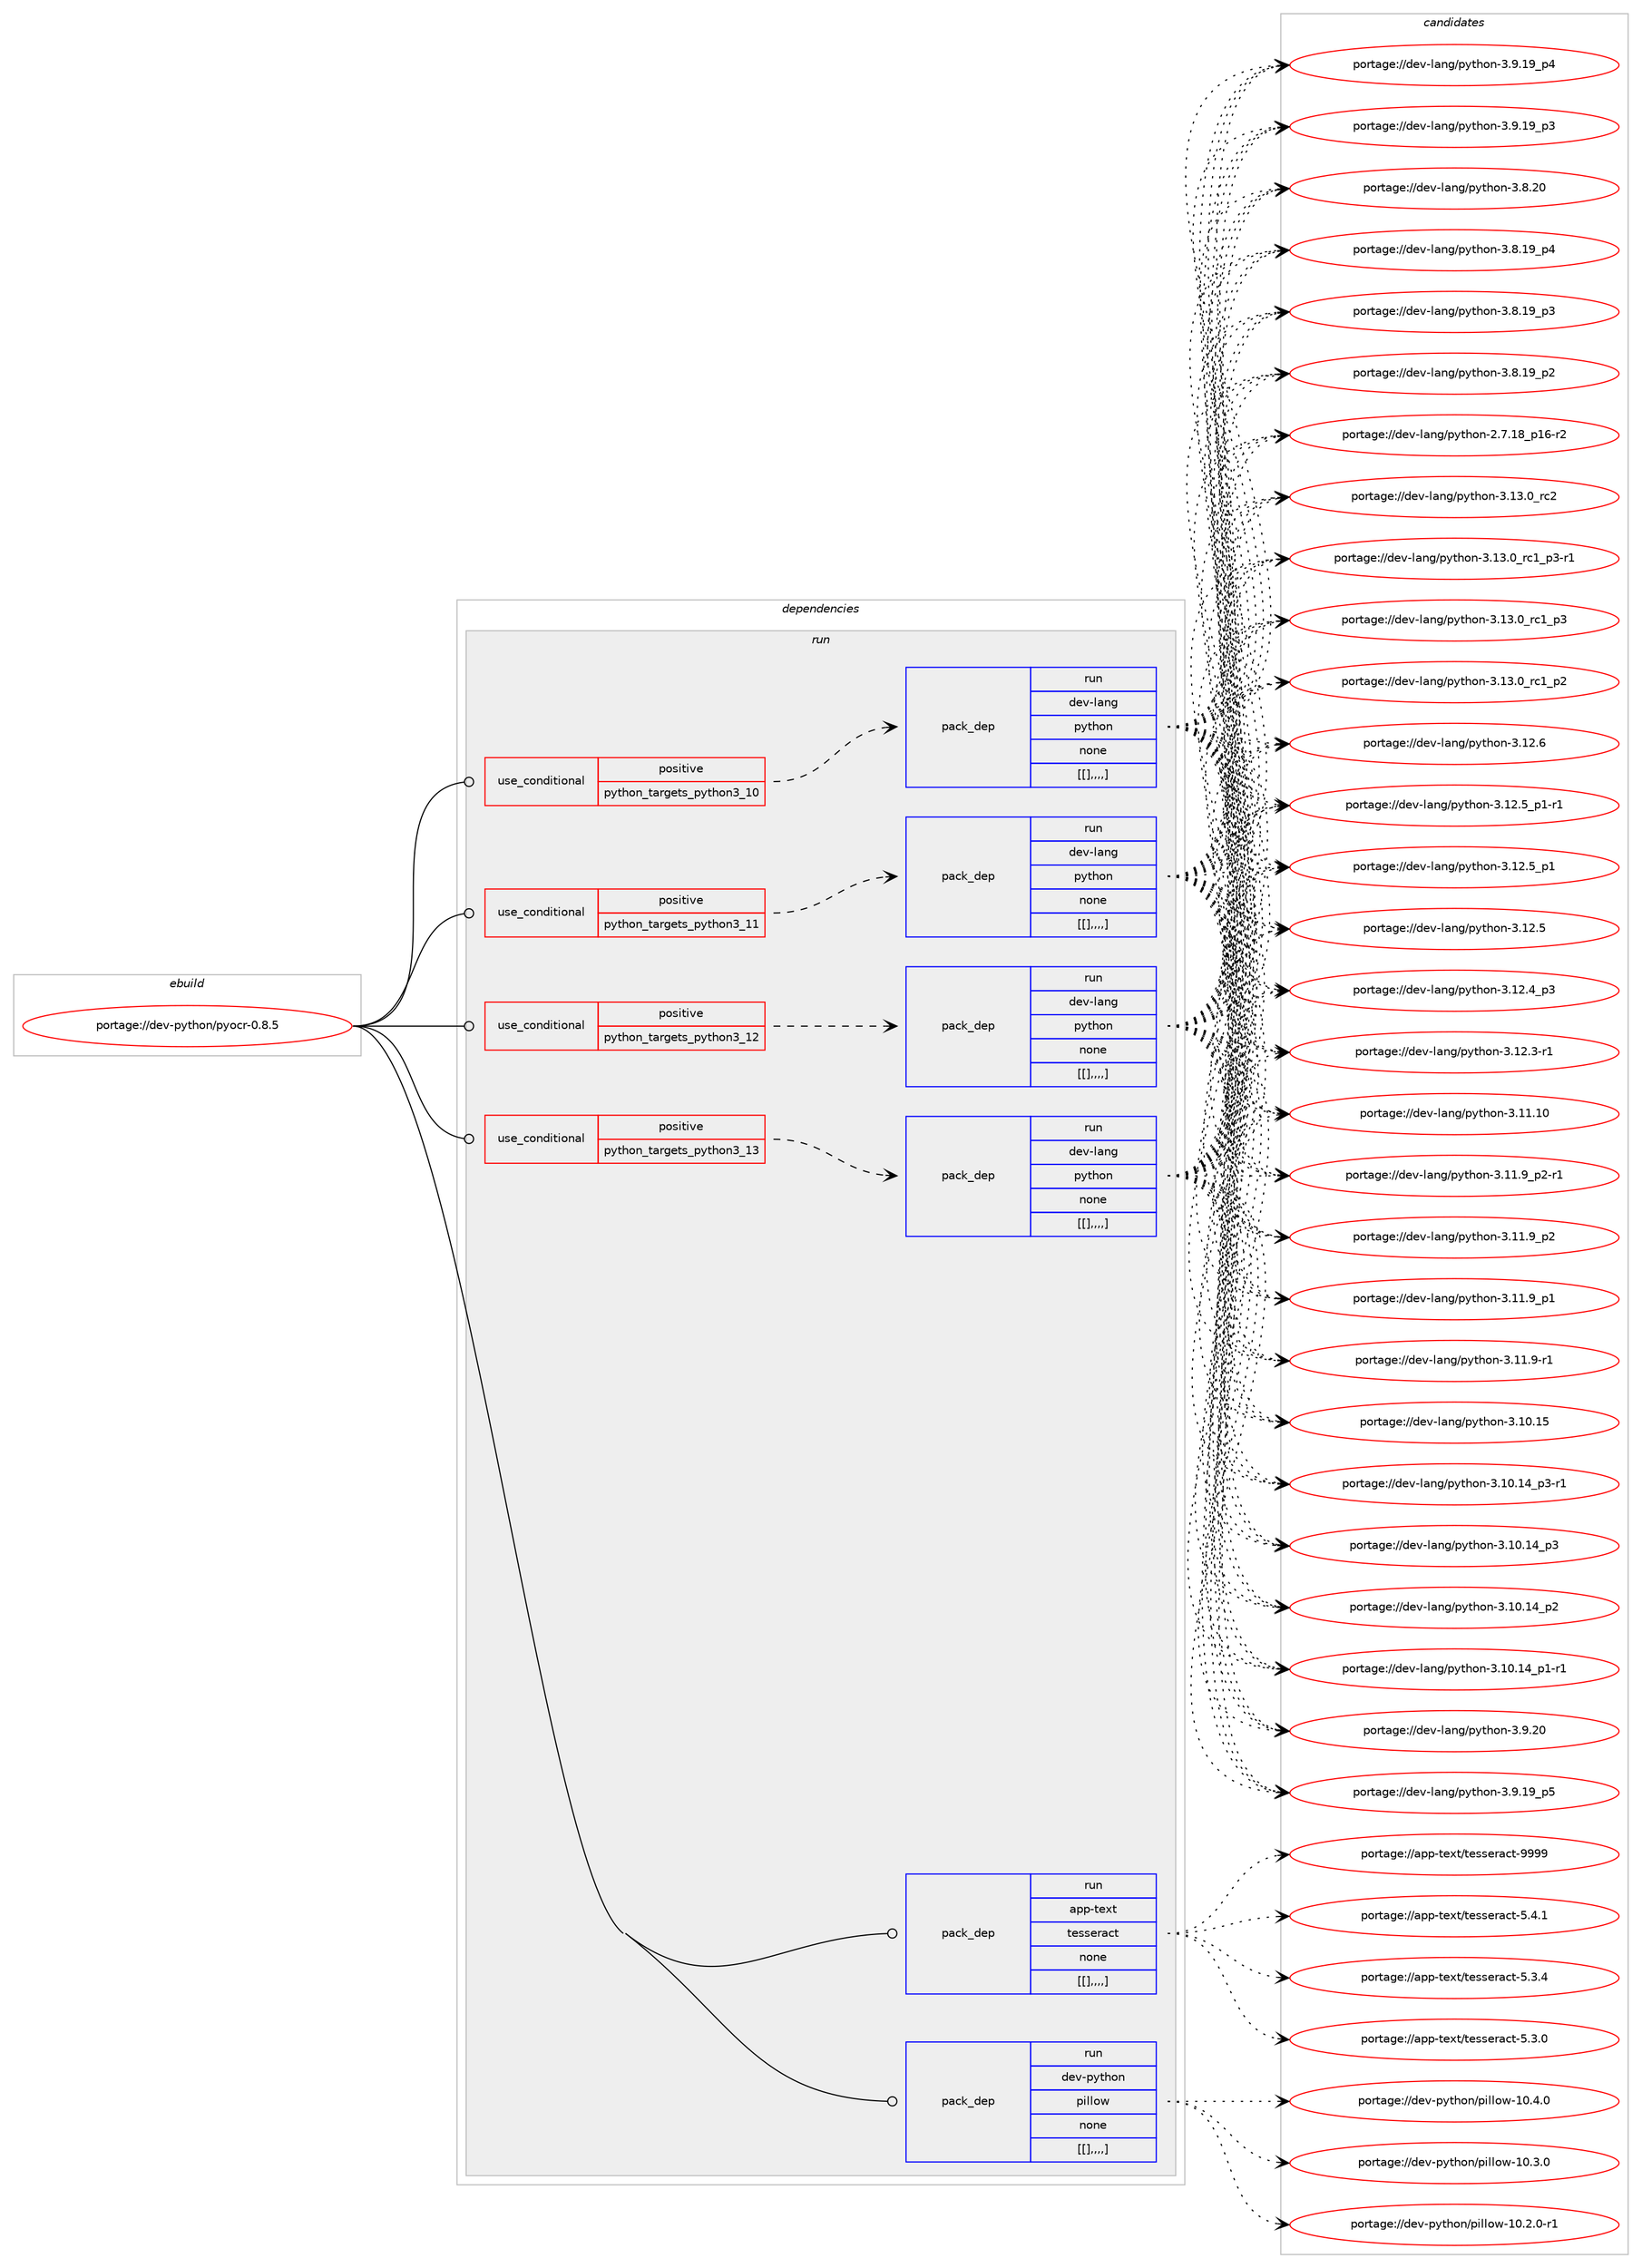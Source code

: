 digraph prolog {

# *************
# Graph options
# *************

newrank=true;
concentrate=true;
compound=true;
graph [rankdir=LR,fontname=Helvetica,fontsize=10,ranksep=1.5];#, ranksep=2.5, nodesep=0.2];
edge  [arrowhead=vee];
node  [fontname=Helvetica,fontsize=10];

# **********
# The ebuild
# **********

subgraph cluster_leftcol {
color=gray;
label=<<i>ebuild</i>>;
id [label="portage://dev-python/pyocr-0.8.5", color=red, width=4, href="../dev-python/pyocr-0.8.5.svg"];
}

# ****************
# The dependencies
# ****************

subgraph cluster_midcol {
color=gray;
label=<<i>dependencies</i>>;
subgraph cluster_compile {
fillcolor="#eeeeee";
style=filled;
label=<<i>compile</i>>;
}
subgraph cluster_compileandrun {
fillcolor="#eeeeee";
style=filled;
label=<<i>compile and run</i>>;
}
subgraph cluster_run {
fillcolor="#eeeeee";
style=filled;
label=<<i>run</i>>;
subgraph cond38054 {
dependency158858 [label=<<TABLE BORDER="0" CELLBORDER="1" CELLSPACING="0" CELLPADDING="4"><TR><TD ROWSPAN="3" CELLPADDING="10">use_conditional</TD></TR><TR><TD>positive</TD></TR><TR><TD>python_targets_python3_10</TD></TR></TABLE>>, shape=none, color=red];
subgraph pack119576 {
dependency158859 [label=<<TABLE BORDER="0" CELLBORDER="1" CELLSPACING="0" CELLPADDING="4" WIDTH="220"><TR><TD ROWSPAN="6" CELLPADDING="30">pack_dep</TD></TR><TR><TD WIDTH="110">run</TD></TR><TR><TD>dev-lang</TD></TR><TR><TD>python</TD></TR><TR><TD>none</TD></TR><TR><TD>[[],,,,]</TD></TR></TABLE>>, shape=none, color=blue];
}
dependency158858:e -> dependency158859:w [weight=20,style="dashed",arrowhead="vee"];
}
id:e -> dependency158858:w [weight=20,style="solid",arrowhead="odot"];
subgraph cond38055 {
dependency158860 [label=<<TABLE BORDER="0" CELLBORDER="1" CELLSPACING="0" CELLPADDING="4"><TR><TD ROWSPAN="3" CELLPADDING="10">use_conditional</TD></TR><TR><TD>positive</TD></TR><TR><TD>python_targets_python3_11</TD></TR></TABLE>>, shape=none, color=red];
subgraph pack119577 {
dependency158861 [label=<<TABLE BORDER="0" CELLBORDER="1" CELLSPACING="0" CELLPADDING="4" WIDTH="220"><TR><TD ROWSPAN="6" CELLPADDING="30">pack_dep</TD></TR><TR><TD WIDTH="110">run</TD></TR><TR><TD>dev-lang</TD></TR><TR><TD>python</TD></TR><TR><TD>none</TD></TR><TR><TD>[[],,,,]</TD></TR></TABLE>>, shape=none, color=blue];
}
dependency158860:e -> dependency158861:w [weight=20,style="dashed",arrowhead="vee"];
}
id:e -> dependency158860:w [weight=20,style="solid",arrowhead="odot"];
subgraph cond38056 {
dependency158862 [label=<<TABLE BORDER="0" CELLBORDER="1" CELLSPACING="0" CELLPADDING="4"><TR><TD ROWSPAN="3" CELLPADDING="10">use_conditional</TD></TR><TR><TD>positive</TD></TR><TR><TD>python_targets_python3_12</TD></TR></TABLE>>, shape=none, color=red];
subgraph pack119578 {
dependency158863 [label=<<TABLE BORDER="0" CELLBORDER="1" CELLSPACING="0" CELLPADDING="4" WIDTH="220"><TR><TD ROWSPAN="6" CELLPADDING="30">pack_dep</TD></TR><TR><TD WIDTH="110">run</TD></TR><TR><TD>dev-lang</TD></TR><TR><TD>python</TD></TR><TR><TD>none</TD></TR><TR><TD>[[],,,,]</TD></TR></TABLE>>, shape=none, color=blue];
}
dependency158862:e -> dependency158863:w [weight=20,style="dashed",arrowhead="vee"];
}
id:e -> dependency158862:w [weight=20,style="solid",arrowhead="odot"];
subgraph cond38057 {
dependency158864 [label=<<TABLE BORDER="0" CELLBORDER="1" CELLSPACING="0" CELLPADDING="4"><TR><TD ROWSPAN="3" CELLPADDING="10">use_conditional</TD></TR><TR><TD>positive</TD></TR><TR><TD>python_targets_python3_13</TD></TR></TABLE>>, shape=none, color=red];
subgraph pack119579 {
dependency158865 [label=<<TABLE BORDER="0" CELLBORDER="1" CELLSPACING="0" CELLPADDING="4" WIDTH="220"><TR><TD ROWSPAN="6" CELLPADDING="30">pack_dep</TD></TR><TR><TD WIDTH="110">run</TD></TR><TR><TD>dev-lang</TD></TR><TR><TD>python</TD></TR><TR><TD>none</TD></TR><TR><TD>[[],,,,]</TD></TR></TABLE>>, shape=none, color=blue];
}
dependency158864:e -> dependency158865:w [weight=20,style="dashed",arrowhead="vee"];
}
id:e -> dependency158864:w [weight=20,style="solid",arrowhead="odot"];
subgraph pack119580 {
dependency158866 [label=<<TABLE BORDER="0" CELLBORDER="1" CELLSPACING="0" CELLPADDING="4" WIDTH="220"><TR><TD ROWSPAN="6" CELLPADDING="30">pack_dep</TD></TR><TR><TD WIDTH="110">run</TD></TR><TR><TD>app-text</TD></TR><TR><TD>tesseract</TD></TR><TR><TD>none</TD></TR><TR><TD>[[],,,,]</TD></TR></TABLE>>, shape=none, color=blue];
}
id:e -> dependency158866:w [weight=20,style="solid",arrowhead="odot"];
subgraph pack119581 {
dependency158867 [label=<<TABLE BORDER="0" CELLBORDER="1" CELLSPACING="0" CELLPADDING="4" WIDTH="220"><TR><TD ROWSPAN="6" CELLPADDING="30">pack_dep</TD></TR><TR><TD WIDTH="110">run</TD></TR><TR><TD>dev-python</TD></TR><TR><TD>pillow</TD></TR><TR><TD>none</TD></TR><TR><TD>[[],,,,]</TD></TR></TABLE>>, shape=none, color=blue];
}
id:e -> dependency158867:w [weight=20,style="solid",arrowhead="odot"];
}
}

# **************
# The candidates
# **************

subgraph cluster_choices {
rank=same;
color=gray;
label=<<i>candidates</i>>;

subgraph choice119576 {
color=black;
nodesep=1;
choice10010111845108971101034711212111610411111045514649514648951149950 [label="portage://dev-lang/python-3.13.0_rc2", color=red, width=4,href="../dev-lang/python-3.13.0_rc2.svg"];
choice1001011184510897110103471121211161041111104551464951464895114994995112514511449 [label="portage://dev-lang/python-3.13.0_rc1_p3-r1", color=red, width=4,href="../dev-lang/python-3.13.0_rc1_p3-r1.svg"];
choice100101118451089711010347112121116104111110455146495146489511499499511251 [label="portage://dev-lang/python-3.13.0_rc1_p3", color=red, width=4,href="../dev-lang/python-3.13.0_rc1_p3.svg"];
choice100101118451089711010347112121116104111110455146495146489511499499511250 [label="portage://dev-lang/python-3.13.0_rc1_p2", color=red, width=4,href="../dev-lang/python-3.13.0_rc1_p2.svg"];
choice10010111845108971101034711212111610411111045514649504654 [label="portage://dev-lang/python-3.12.6", color=red, width=4,href="../dev-lang/python-3.12.6.svg"];
choice1001011184510897110103471121211161041111104551464950465395112494511449 [label="portage://dev-lang/python-3.12.5_p1-r1", color=red, width=4,href="../dev-lang/python-3.12.5_p1-r1.svg"];
choice100101118451089711010347112121116104111110455146495046539511249 [label="portage://dev-lang/python-3.12.5_p1", color=red, width=4,href="../dev-lang/python-3.12.5_p1.svg"];
choice10010111845108971101034711212111610411111045514649504653 [label="portage://dev-lang/python-3.12.5", color=red, width=4,href="../dev-lang/python-3.12.5.svg"];
choice100101118451089711010347112121116104111110455146495046529511251 [label="portage://dev-lang/python-3.12.4_p3", color=red, width=4,href="../dev-lang/python-3.12.4_p3.svg"];
choice100101118451089711010347112121116104111110455146495046514511449 [label="portage://dev-lang/python-3.12.3-r1", color=red, width=4,href="../dev-lang/python-3.12.3-r1.svg"];
choice1001011184510897110103471121211161041111104551464949464948 [label="portage://dev-lang/python-3.11.10", color=red, width=4,href="../dev-lang/python-3.11.10.svg"];
choice1001011184510897110103471121211161041111104551464949465795112504511449 [label="portage://dev-lang/python-3.11.9_p2-r1", color=red, width=4,href="../dev-lang/python-3.11.9_p2-r1.svg"];
choice100101118451089711010347112121116104111110455146494946579511250 [label="portage://dev-lang/python-3.11.9_p2", color=red, width=4,href="../dev-lang/python-3.11.9_p2.svg"];
choice100101118451089711010347112121116104111110455146494946579511249 [label="portage://dev-lang/python-3.11.9_p1", color=red, width=4,href="../dev-lang/python-3.11.9_p1.svg"];
choice100101118451089711010347112121116104111110455146494946574511449 [label="portage://dev-lang/python-3.11.9-r1", color=red, width=4,href="../dev-lang/python-3.11.9-r1.svg"];
choice1001011184510897110103471121211161041111104551464948464953 [label="portage://dev-lang/python-3.10.15", color=red, width=4,href="../dev-lang/python-3.10.15.svg"];
choice100101118451089711010347112121116104111110455146494846495295112514511449 [label="portage://dev-lang/python-3.10.14_p3-r1", color=red, width=4,href="../dev-lang/python-3.10.14_p3-r1.svg"];
choice10010111845108971101034711212111610411111045514649484649529511251 [label="portage://dev-lang/python-3.10.14_p3", color=red, width=4,href="../dev-lang/python-3.10.14_p3.svg"];
choice10010111845108971101034711212111610411111045514649484649529511250 [label="portage://dev-lang/python-3.10.14_p2", color=red, width=4,href="../dev-lang/python-3.10.14_p2.svg"];
choice100101118451089711010347112121116104111110455146494846495295112494511449 [label="portage://dev-lang/python-3.10.14_p1-r1", color=red, width=4,href="../dev-lang/python-3.10.14_p1-r1.svg"];
choice10010111845108971101034711212111610411111045514657465048 [label="portage://dev-lang/python-3.9.20", color=red, width=4,href="../dev-lang/python-3.9.20.svg"];
choice100101118451089711010347112121116104111110455146574649579511253 [label="portage://dev-lang/python-3.9.19_p5", color=red, width=4,href="../dev-lang/python-3.9.19_p5.svg"];
choice100101118451089711010347112121116104111110455146574649579511252 [label="portage://dev-lang/python-3.9.19_p4", color=red, width=4,href="../dev-lang/python-3.9.19_p4.svg"];
choice100101118451089711010347112121116104111110455146574649579511251 [label="portage://dev-lang/python-3.9.19_p3", color=red, width=4,href="../dev-lang/python-3.9.19_p3.svg"];
choice10010111845108971101034711212111610411111045514656465048 [label="portage://dev-lang/python-3.8.20", color=red, width=4,href="../dev-lang/python-3.8.20.svg"];
choice100101118451089711010347112121116104111110455146564649579511252 [label="portage://dev-lang/python-3.8.19_p4", color=red, width=4,href="../dev-lang/python-3.8.19_p4.svg"];
choice100101118451089711010347112121116104111110455146564649579511251 [label="portage://dev-lang/python-3.8.19_p3", color=red, width=4,href="../dev-lang/python-3.8.19_p3.svg"];
choice100101118451089711010347112121116104111110455146564649579511250 [label="portage://dev-lang/python-3.8.19_p2", color=red, width=4,href="../dev-lang/python-3.8.19_p2.svg"];
choice100101118451089711010347112121116104111110455046554649569511249544511450 [label="portage://dev-lang/python-2.7.18_p16-r2", color=red, width=4,href="../dev-lang/python-2.7.18_p16-r2.svg"];
dependency158859:e -> choice10010111845108971101034711212111610411111045514649514648951149950:w [style=dotted,weight="100"];
dependency158859:e -> choice1001011184510897110103471121211161041111104551464951464895114994995112514511449:w [style=dotted,weight="100"];
dependency158859:e -> choice100101118451089711010347112121116104111110455146495146489511499499511251:w [style=dotted,weight="100"];
dependency158859:e -> choice100101118451089711010347112121116104111110455146495146489511499499511250:w [style=dotted,weight="100"];
dependency158859:e -> choice10010111845108971101034711212111610411111045514649504654:w [style=dotted,weight="100"];
dependency158859:e -> choice1001011184510897110103471121211161041111104551464950465395112494511449:w [style=dotted,weight="100"];
dependency158859:e -> choice100101118451089711010347112121116104111110455146495046539511249:w [style=dotted,weight="100"];
dependency158859:e -> choice10010111845108971101034711212111610411111045514649504653:w [style=dotted,weight="100"];
dependency158859:e -> choice100101118451089711010347112121116104111110455146495046529511251:w [style=dotted,weight="100"];
dependency158859:e -> choice100101118451089711010347112121116104111110455146495046514511449:w [style=dotted,weight="100"];
dependency158859:e -> choice1001011184510897110103471121211161041111104551464949464948:w [style=dotted,weight="100"];
dependency158859:e -> choice1001011184510897110103471121211161041111104551464949465795112504511449:w [style=dotted,weight="100"];
dependency158859:e -> choice100101118451089711010347112121116104111110455146494946579511250:w [style=dotted,weight="100"];
dependency158859:e -> choice100101118451089711010347112121116104111110455146494946579511249:w [style=dotted,weight="100"];
dependency158859:e -> choice100101118451089711010347112121116104111110455146494946574511449:w [style=dotted,weight="100"];
dependency158859:e -> choice1001011184510897110103471121211161041111104551464948464953:w [style=dotted,weight="100"];
dependency158859:e -> choice100101118451089711010347112121116104111110455146494846495295112514511449:w [style=dotted,weight="100"];
dependency158859:e -> choice10010111845108971101034711212111610411111045514649484649529511251:w [style=dotted,weight="100"];
dependency158859:e -> choice10010111845108971101034711212111610411111045514649484649529511250:w [style=dotted,weight="100"];
dependency158859:e -> choice100101118451089711010347112121116104111110455146494846495295112494511449:w [style=dotted,weight="100"];
dependency158859:e -> choice10010111845108971101034711212111610411111045514657465048:w [style=dotted,weight="100"];
dependency158859:e -> choice100101118451089711010347112121116104111110455146574649579511253:w [style=dotted,weight="100"];
dependency158859:e -> choice100101118451089711010347112121116104111110455146574649579511252:w [style=dotted,weight="100"];
dependency158859:e -> choice100101118451089711010347112121116104111110455146574649579511251:w [style=dotted,weight="100"];
dependency158859:e -> choice10010111845108971101034711212111610411111045514656465048:w [style=dotted,weight="100"];
dependency158859:e -> choice100101118451089711010347112121116104111110455146564649579511252:w [style=dotted,weight="100"];
dependency158859:e -> choice100101118451089711010347112121116104111110455146564649579511251:w [style=dotted,weight="100"];
dependency158859:e -> choice100101118451089711010347112121116104111110455146564649579511250:w [style=dotted,weight="100"];
dependency158859:e -> choice100101118451089711010347112121116104111110455046554649569511249544511450:w [style=dotted,weight="100"];
}
subgraph choice119577 {
color=black;
nodesep=1;
choice10010111845108971101034711212111610411111045514649514648951149950 [label="portage://dev-lang/python-3.13.0_rc2", color=red, width=4,href="../dev-lang/python-3.13.0_rc2.svg"];
choice1001011184510897110103471121211161041111104551464951464895114994995112514511449 [label="portage://dev-lang/python-3.13.0_rc1_p3-r1", color=red, width=4,href="../dev-lang/python-3.13.0_rc1_p3-r1.svg"];
choice100101118451089711010347112121116104111110455146495146489511499499511251 [label="portage://dev-lang/python-3.13.0_rc1_p3", color=red, width=4,href="../dev-lang/python-3.13.0_rc1_p3.svg"];
choice100101118451089711010347112121116104111110455146495146489511499499511250 [label="portage://dev-lang/python-3.13.0_rc1_p2", color=red, width=4,href="../dev-lang/python-3.13.0_rc1_p2.svg"];
choice10010111845108971101034711212111610411111045514649504654 [label="portage://dev-lang/python-3.12.6", color=red, width=4,href="../dev-lang/python-3.12.6.svg"];
choice1001011184510897110103471121211161041111104551464950465395112494511449 [label="portage://dev-lang/python-3.12.5_p1-r1", color=red, width=4,href="../dev-lang/python-3.12.5_p1-r1.svg"];
choice100101118451089711010347112121116104111110455146495046539511249 [label="portage://dev-lang/python-3.12.5_p1", color=red, width=4,href="../dev-lang/python-3.12.5_p1.svg"];
choice10010111845108971101034711212111610411111045514649504653 [label="portage://dev-lang/python-3.12.5", color=red, width=4,href="../dev-lang/python-3.12.5.svg"];
choice100101118451089711010347112121116104111110455146495046529511251 [label="portage://dev-lang/python-3.12.4_p3", color=red, width=4,href="../dev-lang/python-3.12.4_p3.svg"];
choice100101118451089711010347112121116104111110455146495046514511449 [label="portage://dev-lang/python-3.12.3-r1", color=red, width=4,href="../dev-lang/python-3.12.3-r1.svg"];
choice1001011184510897110103471121211161041111104551464949464948 [label="portage://dev-lang/python-3.11.10", color=red, width=4,href="../dev-lang/python-3.11.10.svg"];
choice1001011184510897110103471121211161041111104551464949465795112504511449 [label="portage://dev-lang/python-3.11.9_p2-r1", color=red, width=4,href="../dev-lang/python-3.11.9_p2-r1.svg"];
choice100101118451089711010347112121116104111110455146494946579511250 [label="portage://dev-lang/python-3.11.9_p2", color=red, width=4,href="../dev-lang/python-3.11.9_p2.svg"];
choice100101118451089711010347112121116104111110455146494946579511249 [label="portage://dev-lang/python-3.11.9_p1", color=red, width=4,href="../dev-lang/python-3.11.9_p1.svg"];
choice100101118451089711010347112121116104111110455146494946574511449 [label="portage://dev-lang/python-3.11.9-r1", color=red, width=4,href="../dev-lang/python-3.11.9-r1.svg"];
choice1001011184510897110103471121211161041111104551464948464953 [label="portage://dev-lang/python-3.10.15", color=red, width=4,href="../dev-lang/python-3.10.15.svg"];
choice100101118451089711010347112121116104111110455146494846495295112514511449 [label="portage://dev-lang/python-3.10.14_p3-r1", color=red, width=4,href="../dev-lang/python-3.10.14_p3-r1.svg"];
choice10010111845108971101034711212111610411111045514649484649529511251 [label="portage://dev-lang/python-3.10.14_p3", color=red, width=4,href="../dev-lang/python-3.10.14_p3.svg"];
choice10010111845108971101034711212111610411111045514649484649529511250 [label="portage://dev-lang/python-3.10.14_p2", color=red, width=4,href="../dev-lang/python-3.10.14_p2.svg"];
choice100101118451089711010347112121116104111110455146494846495295112494511449 [label="portage://dev-lang/python-3.10.14_p1-r1", color=red, width=4,href="../dev-lang/python-3.10.14_p1-r1.svg"];
choice10010111845108971101034711212111610411111045514657465048 [label="portage://dev-lang/python-3.9.20", color=red, width=4,href="../dev-lang/python-3.9.20.svg"];
choice100101118451089711010347112121116104111110455146574649579511253 [label="portage://dev-lang/python-3.9.19_p5", color=red, width=4,href="../dev-lang/python-3.9.19_p5.svg"];
choice100101118451089711010347112121116104111110455146574649579511252 [label="portage://dev-lang/python-3.9.19_p4", color=red, width=4,href="../dev-lang/python-3.9.19_p4.svg"];
choice100101118451089711010347112121116104111110455146574649579511251 [label="portage://dev-lang/python-3.9.19_p3", color=red, width=4,href="../dev-lang/python-3.9.19_p3.svg"];
choice10010111845108971101034711212111610411111045514656465048 [label="portage://dev-lang/python-3.8.20", color=red, width=4,href="../dev-lang/python-3.8.20.svg"];
choice100101118451089711010347112121116104111110455146564649579511252 [label="portage://dev-lang/python-3.8.19_p4", color=red, width=4,href="../dev-lang/python-3.8.19_p4.svg"];
choice100101118451089711010347112121116104111110455146564649579511251 [label="portage://dev-lang/python-3.8.19_p3", color=red, width=4,href="../dev-lang/python-3.8.19_p3.svg"];
choice100101118451089711010347112121116104111110455146564649579511250 [label="portage://dev-lang/python-3.8.19_p2", color=red, width=4,href="../dev-lang/python-3.8.19_p2.svg"];
choice100101118451089711010347112121116104111110455046554649569511249544511450 [label="portage://dev-lang/python-2.7.18_p16-r2", color=red, width=4,href="../dev-lang/python-2.7.18_p16-r2.svg"];
dependency158861:e -> choice10010111845108971101034711212111610411111045514649514648951149950:w [style=dotted,weight="100"];
dependency158861:e -> choice1001011184510897110103471121211161041111104551464951464895114994995112514511449:w [style=dotted,weight="100"];
dependency158861:e -> choice100101118451089711010347112121116104111110455146495146489511499499511251:w [style=dotted,weight="100"];
dependency158861:e -> choice100101118451089711010347112121116104111110455146495146489511499499511250:w [style=dotted,weight="100"];
dependency158861:e -> choice10010111845108971101034711212111610411111045514649504654:w [style=dotted,weight="100"];
dependency158861:e -> choice1001011184510897110103471121211161041111104551464950465395112494511449:w [style=dotted,weight="100"];
dependency158861:e -> choice100101118451089711010347112121116104111110455146495046539511249:w [style=dotted,weight="100"];
dependency158861:e -> choice10010111845108971101034711212111610411111045514649504653:w [style=dotted,weight="100"];
dependency158861:e -> choice100101118451089711010347112121116104111110455146495046529511251:w [style=dotted,weight="100"];
dependency158861:e -> choice100101118451089711010347112121116104111110455146495046514511449:w [style=dotted,weight="100"];
dependency158861:e -> choice1001011184510897110103471121211161041111104551464949464948:w [style=dotted,weight="100"];
dependency158861:e -> choice1001011184510897110103471121211161041111104551464949465795112504511449:w [style=dotted,weight="100"];
dependency158861:e -> choice100101118451089711010347112121116104111110455146494946579511250:w [style=dotted,weight="100"];
dependency158861:e -> choice100101118451089711010347112121116104111110455146494946579511249:w [style=dotted,weight="100"];
dependency158861:e -> choice100101118451089711010347112121116104111110455146494946574511449:w [style=dotted,weight="100"];
dependency158861:e -> choice1001011184510897110103471121211161041111104551464948464953:w [style=dotted,weight="100"];
dependency158861:e -> choice100101118451089711010347112121116104111110455146494846495295112514511449:w [style=dotted,weight="100"];
dependency158861:e -> choice10010111845108971101034711212111610411111045514649484649529511251:w [style=dotted,weight="100"];
dependency158861:e -> choice10010111845108971101034711212111610411111045514649484649529511250:w [style=dotted,weight="100"];
dependency158861:e -> choice100101118451089711010347112121116104111110455146494846495295112494511449:w [style=dotted,weight="100"];
dependency158861:e -> choice10010111845108971101034711212111610411111045514657465048:w [style=dotted,weight="100"];
dependency158861:e -> choice100101118451089711010347112121116104111110455146574649579511253:w [style=dotted,weight="100"];
dependency158861:e -> choice100101118451089711010347112121116104111110455146574649579511252:w [style=dotted,weight="100"];
dependency158861:e -> choice100101118451089711010347112121116104111110455146574649579511251:w [style=dotted,weight="100"];
dependency158861:e -> choice10010111845108971101034711212111610411111045514656465048:w [style=dotted,weight="100"];
dependency158861:e -> choice100101118451089711010347112121116104111110455146564649579511252:w [style=dotted,weight="100"];
dependency158861:e -> choice100101118451089711010347112121116104111110455146564649579511251:w [style=dotted,weight="100"];
dependency158861:e -> choice100101118451089711010347112121116104111110455146564649579511250:w [style=dotted,weight="100"];
dependency158861:e -> choice100101118451089711010347112121116104111110455046554649569511249544511450:w [style=dotted,weight="100"];
}
subgraph choice119578 {
color=black;
nodesep=1;
choice10010111845108971101034711212111610411111045514649514648951149950 [label="portage://dev-lang/python-3.13.0_rc2", color=red, width=4,href="../dev-lang/python-3.13.0_rc2.svg"];
choice1001011184510897110103471121211161041111104551464951464895114994995112514511449 [label="portage://dev-lang/python-3.13.0_rc1_p3-r1", color=red, width=4,href="../dev-lang/python-3.13.0_rc1_p3-r1.svg"];
choice100101118451089711010347112121116104111110455146495146489511499499511251 [label="portage://dev-lang/python-3.13.0_rc1_p3", color=red, width=4,href="../dev-lang/python-3.13.0_rc1_p3.svg"];
choice100101118451089711010347112121116104111110455146495146489511499499511250 [label="portage://dev-lang/python-3.13.0_rc1_p2", color=red, width=4,href="../dev-lang/python-3.13.0_rc1_p2.svg"];
choice10010111845108971101034711212111610411111045514649504654 [label="portage://dev-lang/python-3.12.6", color=red, width=4,href="../dev-lang/python-3.12.6.svg"];
choice1001011184510897110103471121211161041111104551464950465395112494511449 [label="portage://dev-lang/python-3.12.5_p1-r1", color=red, width=4,href="../dev-lang/python-3.12.5_p1-r1.svg"];
choice100101118451089711010347112121116104111110455146495046539511249 [label="portage://dev-lang/python-3.12.5_p1", color=red, width=4,href="../dev-lang/python-3.12.5_p1.svg"];
choice10010111845108971101034711212111610411111045514649504653 [label="portage://dev-lang/python-3.12.5", color=red, width=4,href="../dev-lang/python-3.12.5.svg"];
choice100101118451089711010347112121116104111110455146495046529511251 [label="portage://dev-lang/python-3.12.4_p3", color=red, width=4,href="../dev-lang/python-3.12.4_p3.svg"];
choice100101118451089711010347112121116104111110455146495046514511449 [label="portage://dev-lang/python-3.12.3-r1", color=red, width=4,href="../dev-lang/python-3.12.3-r1.svg"];
choice1001011184510897110103471121211161041111104551464949464948 [label="portage://dev-lang/python-3.11.10", color=red, width=4,href="../dev-lang/python-3.11.10.svg"];
choice1001011184510897110103471121211161041111104551464949465795112504511449 [label="portage://dev-lang/python-3.11.9_p2-r1", color=red, width=4,href="../dev-lang/python-3.11.9_p2-r1.svg"];
choice100101118451089711010347112121116104111110455146494946579511250 [label="portage://dev-lang/python-3.11.9_p2", color=red, width=4,href="../dev-lang/python-3.11.9_p2.svg"];
choice100101118451089711010347112121116104111110455146494946579511249 [label="portage://dev-lang/python-3.11.9_p1", color=red, width=4,href="../dev-lang/python-3.11.9_p1.svg"];
choice100101118451089711010347112121116104111110455146494946574511449 [label="portage://dev-lang/python-3.11.9-r1", color=red, width=4,href="../dev-lang/python-3.11.9-r1.svg"];
choice1001011184510897110103471121211161041111104551464948464953 [label="portage://dev-lang/python-3.10.15", color=red, width=4,href="../dev-lang/python-3.10.15.svg"];
choice100101118451089711010347112121116104111110455146494846495295112514511449 [label="portage://dev-lang/python-3.10.14_p3-r1", color=red, width=4,href="../dev-lang/python-3.10.14_p3-r1.svg"];
choice10010111845108971101034711212111610411111045514649484649529511251 [label="portage://dev-lang/python-3.10.14_p3", color=red, width=4,href="../dev-lang/python-3.10.14_p3.svg"];
choice10010111845108971101034711212111610411111045514649484649529511250 [label="portage://dev-lang/python-3.10.14_p2", color=red, width=4,href="../dev-lang/python-3.10.14_p2.svg"];
choice100101118451089711010347112121116104111110455146494846495295112494511449 [label="portage://dev-lang/python-3.10.14_p1-r1", color=red, width=4,href="../dev-lang/python-3.10.14_p1-r1.svg"];
choice10010111845108971101034711212111610411111045514657465048 [label="portage://dev-lang/python-3.9.20", color=red, width=4,href="../dev-lang/python-3.9.20.svg"];
choice100101118451089711010347112121116104111110455146574649579511253 [label="portage://dev-lang/python-3.9.19_p5", color=red, width=4,href="../dev-lang/python-3.9.19_p5.svg"];
choice100101118451089711010347112121116104111110455146574649579511252 [label="portage://dev-lang/python-3.9.19_p4", color=red, width=4,href="../dev-lang/python-3.9.19_p4.svg"];
choice100101118451089711010347112121116104111110455146574649579511251 [label="portage://dev-lang/python-3.9.19_p3", color=red, width=4,href="../dev-lang/python-3.9.19_p3.svg"];
choice10010111845108971101034711212111610411111045514656465048 [label="portage://dev-lang/python-3.8.20", color=red, width=4,href="../dev-lang/python-3.8.20.svg"];
choice100101118451089711010347112121116104111110455146564649579511252 [label="portage://dev-lang/python-3.8.19_p4", color=red, width=4,href="../dev-lang/python-3.8.19_p4.svg"];
choice100101118451089711010347112121116104111110455146564649579511251 [label="portage://dev-lang/python-3.8.19_p3", color=red, width=4,href="../dev-lang/python-3.8.19_p3.svg"];
choice100101118451089711010347112121116104111110455146564649579511250 [label="portage://dev-lang/python-3.8.19_p2", color=red, width=4,href="../dev-lang/python-3.8.19_p2.svg"];
choice100101118451089711010347112121116104111110455046554649569511249544511450 [label="portage://dev-lang/python-2.7.18_p16-r2", color=red, width=4,href="../dev-lang/python-2.7.18_p16-r2.svg"];
dependency158863:e -> choice10010111845108971101034711212111610411111045514649514648951149950:w [style=dotted,weight="100"];
dependency158863:e -> choice1001011184510897110103471121211161041111104551464951464895114994995112514511449:w [style=dotted,weight="100"];
dependency158863:e -> choice100101118451089711010347112121116104111110455146495146489511499499511251:w [style=dotted,weight="100"];
dependency158863:e -> choice100101118451089711010347112121116104111110455146495146489511499499511250:w [style=dotted,weight="100"];
dependency158863:e -> choice10010111845108971101034711212111610411111045514649504654:w [style=dotted,weight="100"];
dependency158863:e -> choice1001011184510897110103471121211161041111104551464950465395112494511449:w [style=dotted,weight="100"];
dependency158863:e -> choice100101118451089711010347112121116104111110455146495046539511249:w [style=dotted,weight="100"];
dependency158863:e -> choice10010111845108971101034711212111610411111045514649504653:w [style=dotted,weight="100"];
dependency158863:e -> choice100101118451089711010347112121116104111110455146495046529511251:w [style=dotted,weight="100"];
dependency158863:e -> choice100101118451089711010347112121116104111110455146495046514511449:w [style=dotted,weight="100"];
dependency158863:e -> choice1001011184510897110103471121211161041111104551464949464948:w [style=dotted,weight="100"];
dependency158863:e -> choice1001011184510897110103471121211161041111104551464949465795112504511449:w [style=dotted,weight="100"];
dependency158863:e -> choice100101118451089711010347112121116104111110455146494946579511250:w [style=dotted,weight="100"];
dependency158863:e -> choice100101118451089711010347112121116104111110455146494946579511249:w [style=dotted,weight="100"];
dependency158863:e -> choice100101118451089711010347112121116104111110455146494946574511449:w [style=dotted,weight="100"];
dependency158863:e -> choice1001011184510897110103471121211161041111104551464948464953:w [style=dotted,weight="100"];
dependency158863:e -> choice100101118451089711010347112121116104111110455146494846495295112514511449:w [style=dotted,weight="100"];
dependency158863:e -> choice10010111845108971101034711212111610411111045514649484649529511251:w [style=dotted,weight="100"];
dependency158863:e -> choice10010111845108971101034711212111610411111045514649484649529511250:w [style=dotted,weight="100"];
dependency158863:e -> choice100101118451089711010347112121116104111110455146494846495295112494511449:w [style=dotted,weight="100"];
dependency158863:e -> choice10010111845108971101034711212111610411111045514657465048:w [style=dotted,weight="100"];
dependency158863:e -> choice100101118451089711010347112121116104111110455146574649579511253:w [style=dotted,weight="100"];
dependency158863:e -> choice100101118451089711010347112121116104111110455146574649579511252:w [style=dotted,weight="100"];
dependency158863:e -> choice100101118451089711010347112121116104111110455146574649579511251:w [style=dotted,weight="100"];
dependency158863:e -> choice10010111845108971101034711212111610411111045514656465048:w [style=dotted,weight="100"];
dependency158863:e -> choice100101118451089711010347112121116104111110455146564649579511252:w [style=dotted,weight="100"];
dependency158863:e -> choice100101118451089711010347112121116104111110455146564649579511251:w [style=dotted,weight="100"];
dependency158863:e -> choice100101118451089711010347112121116104111110455146564649579511250:w [style=dotted,weight="100"];
dependency158863:e -> choice100101118451089711010347112121116104111110455046554649569511249544511450:w [style=dotted,weight="100"];
}
subgraph choice119579 {
color=black;
nodesep=1;
choice10010111845108971101034711212111610411111045514649514648951149950 [label="portage://dev-lang/python-3.13.0_rc2", color=red, width=4,href="../dev-lang/python-3.13.0_rc2.svg"];
choice1001011184510897110103471121211161041111104551464951464895114994995112514511449 [label="portage://dev-lang/python-3.13.0_rc1_p3-r1", color=red, width=4,href="../dev-lang/python-3.13.0_rc1_p3-r1.svg"];
choice100101118451089711010347112121116104111110455146495146489511499499511251 [label="portage://dev-lang/python-3.13.0_rc1_p3", color=red, width=4,href="../dev-lang/python-3.13.0_rc1_p3.svg"];
choice100101118451089711010347112121116104111110455146495146489511499499511250 [label="portage://dev-lang/python-3.13.0_rc1_p2", color=red, width=4,href="../dev-lang/python-3.13.0_rc1_p2.svg"];
choice10010111845108971101034711212111610411111045514649504654 [label="portage://dev-lang/python-3.12.6", color=red, width=4,href="../dev-lang/python-3.12.6.svg"];
choice1001011184510897110103471121211161041111104551464950465395112494511449 [label="portage://dev-lang/python-3.12.5_p1-r1", color=red, width=4,href="../dev-lang/python-3.12.5_p1-r1.svg"];
choice100101118451089711010347112121116104111110455146495046539511249 [label="portage://dev-lang/python-3.12.5_p1", color=red, width=4,href="../dev-lang/python-3.12.5_p1.svg"];
choice10010111845108971101034711212111610411111045514649504653 [label="portage://dev-lang/python-3.12.5", color=red, width=4,href="../dev-lang/python-3.12.5.svg"];
choice100101118451089711010347112121116104111110455146495046529511251 [label="portage://dev-lang/python-3.12.4_p3", color=red, width=4,href="../dev-lang/python-3.12.4_p3.svg"];
choice100101118451089711010347112121116104111110455146495046514511449 [label="portage://dev-lang/python-3.12.3-r1", color=red, width=4,href="../dev-lang/python-3.12.3-r1.svg"];
choice1001011184510897110103471121211161041111104551464949464948 [label="portage://dev-lang/python-3.11.10", color=red, width=4,href="../dev-lang/python-3.11.10.svg"];
choice1001011184510897110103471121211161041111104551464949465795112504511449 [label="portage://dev-lang/python-3.11.9_p2-r1", color=red, width=4,href="../dev-lang/python-3.11.9_p2-r1.svg"];
choice100101118451089711010347112121116104111110455146494946579511250 [label="portage://dev-lang/python-3.11.9_p2", color=red, width=4,href="../dev-lang/python-3.11.9_p2.svg"];
choice100101118451089711010347112121116104111110455146494946579511249 [label="portage://dev-lang/python-3.11.9_p1", color=red, width=4,href="../dev-lang/python-3.11.9_p1.svg"];
choice100101118451089711010347112121116104111110455146494946574511449 [label="portage://dev-lang/python-3.11.9-r1", color=red, width=4,href="../dev-lang/python-3.11.9-r1.svg"];
choice1001011184510897110103471121211161041111104551464948464953 [label="portage://dev-lang/python-3.10.15", color=red, width=4,href="../dev-lang/python-3.10.15.svg"];
choice100101118451089711010347112121116104111110455146494846495295112514511449 [label="portage://dev-lang/python-3.10.14_p3-r1", color=red, width=4,href="../dev-lang/python-3.10.14_p3-r1.svg"];
choice10010111845108971101034711212111610411111045514649484649529511251 [label="portage://dev-lang/python-3.10.14_p3", color=red, width=4,href="../dev-lang/python-3.10.14_p3.svg"];
choice10010111845108971101034711212111610411111045514649484649529511250 [label="portage://dev-lang/python-3.10.14_p2", color=red, width=4,href="../dev-lang/python-3.10.14_p2.svg"];
choice100101118451089711010347112121116104111110455146494846495295112494511449 [label="portage://dev-lang/python-3.10.14_p1-r1", color=red, width=4,href="../dev-lang/python-3.10.14_p1-r1.svg"];
choice10010111845108971101034711212111610411111045514657465048 [label="portage://dev-lang/python-3.9.20", color=red, width=4,href="../dev-lang/python-3.9.20.svg"];
choice100101118451089711010347112121116104111110455146574649579511253 [label="portage://dev-lang/python-3.9.19_p5", color=red, width=4,href="../dev-lang/python-3.9.19_p5.svg"];
choice100101118451089711010347112121116104111110455146574649579511252 [label="portage://dev-lang/python-3.9.19_p4", color=red, width=4,href="../dev-lang/python-3.9.19_p4.svg"];
choice100101118451089711010347112121116104111110455146574649579511251 [label="portage://dev-lang/python-3.9.19_p3", color=red, width=4,href="../dev-lang/python-3.9.19_p3.svg"];
choice10010111845108971101034711212111610411111045514656465048 [label="portage://dev-lang/python-3.8.20", color=red, width=4,href="../dev-lang/python-3.8.20.svg"];
choice100101118451089711010347112121116104111110455146564649579511252 [label="portage://dev-lang/python-3.8.19_p4", color=red, width=4,href="../dev-lang/python-3.8.19_p4.svg"];
choice100101118451089711010347112121116104111110455146564649579511251 [label="portage://dev-lang/python-3.8.19_p3", color=red, width=4,href="../dev-lang/python-3.8.19_p3.svg"];
choice100101118451089711010347112121116104111110455146564649579511250 [label="portage://dev-lang/python-3.8.19_p2", color=red, width=4,href="../dev-lang/python-3.8.19_p2.svg"];
choice100101118451089711010347112121116104111110455046554649569511249544511450 [label="portage://dev-lang/python-2.7.18_p16-r2", color=red, width=4,href="../dev-lang/python-2.7.18_p16-r2.svg"];
dependency158865:e -> choice10010111845108971101034711212111610411111045514649514648951149950:w [style=dotted,weight="100"];
dependency158865:e -> choice1001011184510897110103471121211161041111104551464951464895114994995112514511449:w [style=dotted,weight="100"];
dependency158865:e -> choice100101118451089711010347112121116104111110455146495146489511499499511251:w [style=dotted,weight="100"];
dependency158865:e -> choice100101118451089711010347112121116104111110455146495146489511499499511250:w [style=dotted,weight="100"];
dependency158865:e -> choice10010111845108971101034711212111610411111045514649504654:w [style=dotted,weight="100"];
dependency158865:e -> choice1001011184510897110103471121211161041111104551464950465395112494511449:w [style=dotted,weight="100"];
dependency158865:e -> choice100101118451089711010347112121116104111110455146495046539511249:w [style=dotted,weight="100"];
dependency158865:e -> choice10010111845108971101034711212111610411111045514649504653:w [style=dotted,weight="100"];
dependency158865:e -> choice100101118451089711010347112121116104111110455146495046529511251:w [style=dotted,weight="100"];
dependency158865:e -> choice100101118451089711010347112121116104111110455146495046514511449:w [style=dotted,weight="100"];
dependency158865:e -> choice1001011184510897110103471121211161041111104551464949464948:w [style=dotted,weight="100"];
dependency158865:e -> choice1001011184510897110103471121211161041111104551464949465795112504511449:w [style=dotted,weight="100"];
dependency158865:e -> choice100101118451089711010347112121116104111110455146494946579511250:w [style=dotted,weight="100"];
dependency158865:e -> choice100101118451089711010347112121116104111110455146494946579511249:w [style=dotted,weight="100"];
dependency158865:e -> choice100101118451089711010347112121116104111110455146494946574511449:w [style=dotted,weight="100"];
dependency158865:e -> choice1001011184510897110103471121211161041111104551464948464953:w [style=dotted,weight="100"];
dependency158865:e -> choice100101118451089711010347112121116104111110455146494846495295112514511449:w [style=dotted,weight="100"];
dependency158865:e -> choice10010111845108971101034711212111610411111045514649484649529511251:w [style=dotted,weight="100"];
dependency158865:e -> choice10010111845108971101034711212111610411111045514649484649529511250:w [style=dotted,weight="100"];
dependency158865:e -> choice100101118451089711010347112121116104111110455146494846495295112494511449:w [style=dotted,weight="100"];
dependency158865:e -> choice10010111845108971101034711212111610411111045514657465048:w [style=dotted,weight="100"];
dependency158865:e -> choice100101118451089711010347112121116104111110455146574649579511253:w [style=dotted,weight="100"];
dependency158865:e -> choice100101118451089711010347112121116104111110455146574649579511252:w [style=dotted,weight="100"];
dependency158865:e -> choice100101118451089711010347112121116104111110455146574649579511251:w [style=dotted,weight="100"];
dependency158865:e -> choice10010111845108971101034711212111610411111045514656465048:w [style=dotted,weight="100"];
dependency158865:e -> choice100101118451089711010347112121116104111110455146564649579511252:w [style=dotted,weight="100"];
dependency158865:e -> choice100101118451089711010347112121116104111110455146564649579511251:w [style=dotted,weight="100"];
dependency158865:e -> choice100101118451089711010347112121116104111110455146564649579511250:w [style=dotted,weight="100"];
dependency158865:e -> choice100101118451089711010347112121116104111110455046554649569511249544511450:w [style=dotted,weight="100"];
}
subgraph choice119580 {
color=black;
nodesep=1;
choice97112112451161011201164711610111511510111497991164557575757 [label="portage://app-text/tesseract-9999", color=red, width=4,href="../app-text/tesseract-9999.svg"];
choice9711211245116101120116471161011151151011149799116455346524649 [label="portage://app-text/tesseract-5.4.1", color=red, width=4,href="../app-text/tesseract-5.4.1.svg"];
choice9711211245116101120116471161011151151011149799116455346514652 [label="portage://app-text/tesseract-5.3.4", color=red, width=4,href="../app-text/tesseract-5.3.4.svg"];
choice9711211245116101120116471161011151151011149799116455346514648 [label="portage://app-text/tesseract-5.3.0", color=red, width=4,href="../app-text/tesseract-5.3.0.svg"];
dependency158866:e -> choice97112112451161011201164711610111511510111497991164557575757:w [style=dotted,weight="100"];
dependency158866:e -> choice9711211245116101120116471161011151151011149799116455346524649:w [style=dotted,weight="100"];
dependency158866:e -> choice9711211245116101120116471161011151151011149799116455346514652:w [style=dotted,weight="100"];
dependency158866:e -> choice9711211245116101120116471161011151151011149799116455346514648:w [style=dotted,weight="100"];
}
subgraph choice119581 {
color=black;
nodesep=1;
choice100101118451121211161041111104711210510810811111945494846524648 [label="portage://dev-python/pillow-10.4.0", color=red, width=4,href="../dev-python/pillow-10.4.0.svg"];
choice100101118451121211161041111104711210510810811111945494846514648 [label="portage://dev-python/pillow-10.3.0", color=red, width=4,href="../dev-python/pillow-10.3.0.svg"];
choice1001011184511212111610411111047112105108108111119454948465046484511449 [label="portage://dev-python/pillow-10.2.0-r1", color=red, width=4,href="../dev-python/pillow-10.2.0-r1.svg"];
dependency158867:e -> choice100101118451121211161041111104711210510810811111945494846524648:w [style=dotted,weight="100"];
dependency158867:e -> choice100101118451121211161041111104711210510810811111945494846514648:w [style=dotted,weight="100"];
dependency158867:e -> choice1001011184511212111610411111047112105108108111119454948465046484511449:w [style=dotted,weight="100"];
}
}

}
